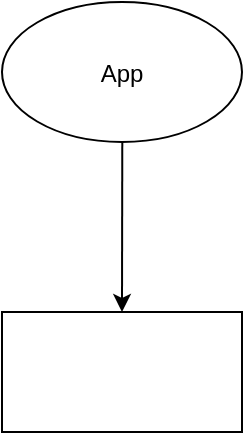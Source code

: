 <mxfile>
    <diagram id="O7MJhvmG0mHpkrZDCdvl" name="Page-1">
        <mxGraphModel dx="734" dy="1778" grid="1" gridSize="10" guides="1" tooltips="1" connect="1" arrows="1" fold="1" page="1" pageScale="1" pageWidth="850" pageHeight="1100" math="0" shadow="0">
            <root>
                <mxCell id="0"/>
                <mxCell id="1" parent="0"/>
                <mxCell id="11" value="" style="edgeStyle=none;html=1;" edge="1" parent="1" source="2" target="10">
                    <mxGeometry relative="1" as="geometry"/>
                </mxCell>
                <mxCell id="2" value="App" style="ellipse" parent="1" vertex="1">
                    <mxGeometry x="260" y="-140" width="120" height="70" as="geometry"/>
                </mxCell>
                <mxCell id="10" value="" style="whiteSpace=wrap;html=1;" vertex="1" parent="1">
                    <mxGeometry x="260" y="15" width="120" height="60" as="geometry"/>
                </mxCell>
            </root>
        </mxGraphModel>
    </diagram>
</mxfile>